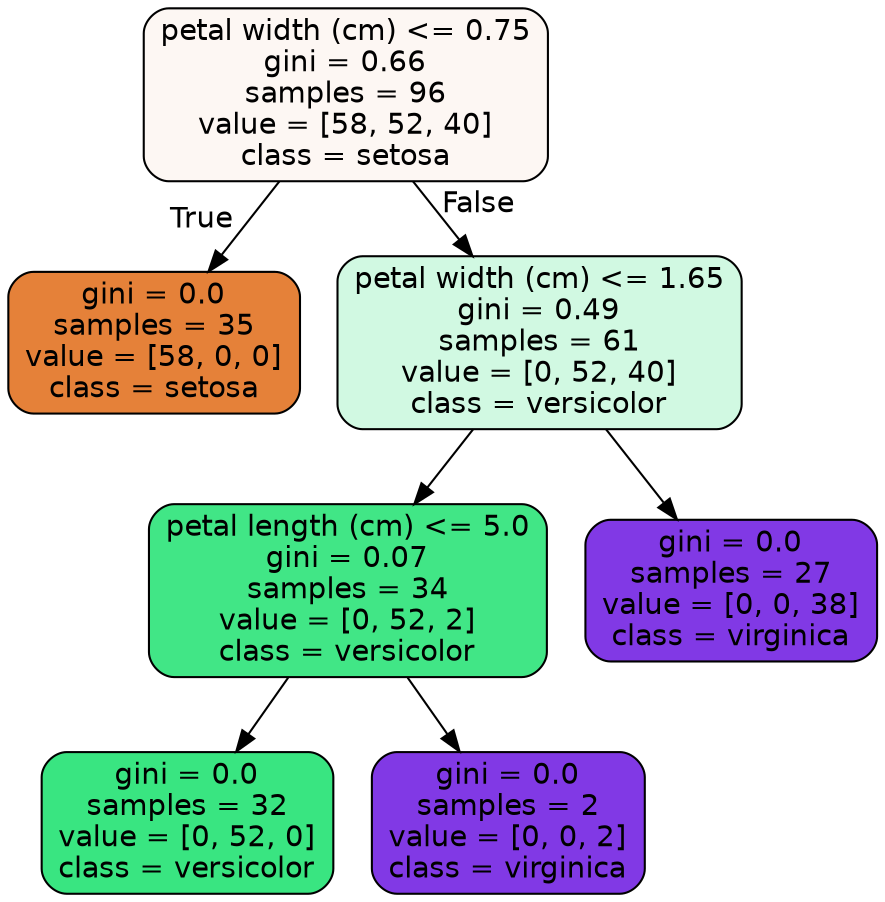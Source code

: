 digraph Tree {
node [shape=box, style="filled, rounded", color="black", fontname="helvetica"] ;
edge [fontname="helvetica"] ;
0 [label="petal width (cm) <= 0.75\ngini = 0.66\nsamples = 96\nvalue = [58, 52, 40]\nclass = setosa", fillcolor="#fdf7f3"] ;
1 [label="gini = 0.0\nsamples = 35\nvalue = [58, 0, 0]\nclass = setosa", fillcolor="#e58139"] ;
0 -> 1 [labeldistance=2.5, labelangle=45, headlabel="True"] ;
2 [label="petal width (cm) <= 1.65\ngini = 0.49\nsamples = 61\nvalue = [0, 52, 40]\nclass = versicolor", fillcolor="#d1f9e2"] ;
0 -> 2 [labeldistance=2.5, labelangle=-45, headlabel="False"] ;
3 [label="petal length (cm) <= 5.0\ngini = 0.07\nsamples = 34\nvalue = [0, 52, 2]\nclass = versicolor", fillcolor="#41e686"] ;
2 -> 3 ;
4 [label="gini = 0.0\nsamples = 32\nvalue = [0, 52, 0]\nclass = versicolor", fillcolor="#39e581"] ;
3 -> 4 ;
5 [label="gini = 0.0\nsamples = 2\nvalue = [0, 0, 2]\nclass = virginica", fillcolor="#8139e5"] ;
3 -> 5 ;
6 [label="gini = 0.0\nsamples = 27\nvalue = [0, 0, 38]\nclass = virginica", fillcolor="#8139e5"] ;
2 -> 6 ;
}
